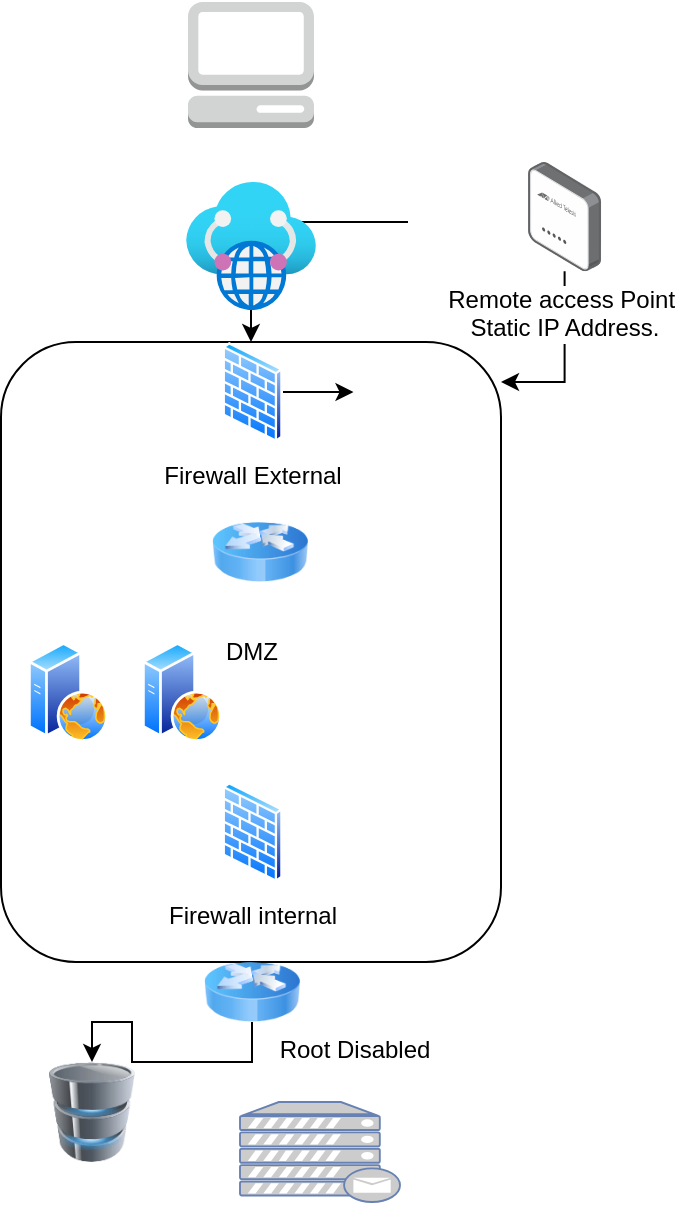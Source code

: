 <mxfile version="14.6.10" type="github">
  <diagram id="8qoPT5kfaR1P6nTWWabQ" name="Page-1">
    <mxGraphModel dx="1422" dy="762" grid="1" gridSize="10" guides="1" tooltips="1" connect="1" arrows="1" fold="1" page="1" pageScale="1" pageWidth="850" pageHeight="1100" math="0" shadow="0">
      <root>
        <mxCell id="0" />
        <mxCell id="1" parent="0" />
        <mxCell id="4m6N_429wLsFDuNz1xIZ-1" value="" style="outlineConnect=0;dashed=0;verticalLabelPosition=bottom;verticalAlign=top;align=center;html=1;shape=mxgraph.aws3.management_console;fillColor=#D2D3D3;gradientColor=none;" vertex="1" parent="1">
          <mxGeometry x="390" y="10" width="63" height="63" as="geometry" />
        </mxCell>
        <mxCell id="4m6N_429wLsFDuNz1xIZ-20" value="" style="edgeStyle=orthogonalEdgeStyle;rounded=0;orthogonalLoop=1;jettySize=auto;html=1;" edge="1" parent="1" source="4m6N_429wLsFDuNz1xIZ-2" target="4m6N_429wLsFDuNz1xIZ-3">
          <mxGeometry relative="1" as="geometry">
            <Array as="points">
              <mxPoint x="500" y="120" />
              <mxPoint x="500" y="120" />
            </Array>
          </mxGeometry>
        </mxCell>
        <mxCell id="4m6N_429wLsFDuNz1xIZ-2" value="" style="aspect=fixed;html=1;points=[];align=center;image;fontSize=12;image=img/lib/azure2/networking/Virtual_WANs.svg;" vertex="1" parent="1">
          <mxGeometry x="389" y="100" width="65" height="64" as="geometry" />
        </mxCell>
        <mxCell id="4m6N_429wLsFDuNz1xIZ-3" value="DMZ" style="rounded=1;whiteSpace=wrap;html=1;" vertex="1" parent="1">
          <mxGeometry x="296.5" y="180" width="250" height="310" as="geometry" />
        </mxCell>
        <mxCell id="4m6N_429wLsFDuNz1xIZ-22" value="" style="edgeStyle=orthogonalEdgeStyle;rounded=0;orthogonalLoop=1;jettySize=auto;html=1;" edge="1" parent="1" source="4m6N_429wLsFDuNz1xIZ-4">
          <mxGeometry relative="1" as="geometry">
            <mxPoint x="472.75" y="205" as="targetPoint" />
          </mxGeometry>
        </mxCell>
        <mxCell id="4m6N_429wLsFDuNz1xIZ-4" value="Firewall External" style="aspect=fixed;perimeter=ellipsePerimeter;html=1;align=center;shadow=0;dashed=0;spacingTop=3;image;image=img/lib/active_directory/firewall.svg;" vertex="1" parent="1">
          <mxGeometry x="407" y="180" width="30.5" height="50" as="geometry" />
        </mxCell>
        <mxCell id="4m6N_429wLsFDuNz1xIZ-5" value="" style="aspect=fixed;perimeter=ellipsePerimeter;html=1;align=center;shadow=0;dashed=0;spacingTop=3;image;image=img/lib/active_directory/web_server.svg;" vertex="1" parent="1">
          <mxGeometry x="310" y="330" width="40" height="50" as="geometry" />
        </mxCell>
        <mxCell id="4m6N_429wLsFDuNz1xIZ-6" value="" style="aspect=fixed;perimeter=ellipsePerimeter;html=1;align=center;shadow=0;dashed=0;spacingTop=3;image;image=img/lib/active_directory/web_server.svg;" vertex="1" parent="1">
          <mxGeometry x="367" y="330" width="40" height="50" as="geometry" />
        </mxCell>
        <mxCell id="4m6N_429wLsFDuNz1xIZ-7" value="" style="fontColor=#0066CC;verticalAlign=top;verticalLabelPosition=bottom;labelPosition=center;align=center;html=1;outlineConnect=0;fillColor=#CCCCCC;strokeColor=#6881B3;gradientColor=none;gradientDirection=north;strokeWidth=2;shape=mxgraph.networks.mail_server;" vertex="1" parent="1">
          <mxGeometry x="416" y="560" width="80" height="50" as="geometry" />
        </mxCell>
        <mxCell id="4m6N_429wLsFDuNz1xIZ-8" value="" style="image;html=1;image=img/lib/clip_art/networking/Router_Icon_128x128.png" vertex="1" parent="1">
          <mxGeometry x="390" y="270" width="72" height="30" as="geometry" />
        </mxCell>
        <mxCell id="4m6N_429wLsFDuNz1xIZ-14" value="Firewall internal" style="aspect=fixed;perimeter=ellipsePerimeter;html=1;align=center;shadow=0;dashed=0;spacingTop=3;image;image=img/lib/active_directory/firewall.svg;" vertex="1" parent="1">
          <mxGeometry x="407" y="400" width="30.5" height="50" as="geometry" />
        </mxCell>
        <mxCell id="4m6N_429wLsFDuNz1xIZ-15" value="" style="shape=image;html=1;verticalAlign=top;verticalLabelPosition=bottom;labelBackgroundColor=#ffffff;imageAspect=0;aspect=fixed;image=https://cdn3.iconfinder.com/data/icons/lynx/16x16/places/gnome-fs-ssh.png" vertex="1" parent="1">
          <mxGeometry x="420" y="380" width="16" height="16" as="geometry" />
        </mxCell>
        <mxCell id="4m6N_429wLsFDuNz1xIZ-16" value="Root Disabled" style="shape=image;html=1;verticalAlign=top;verticalLabelPosition=bottom;labelBackgroundColor=#ffffff;imageAspect=0;aspect=fixed;image=https://cdn3.iconfinder.com/data/icons/lynx/16x16/places/gnome-fs-ssh.png;snapToPoint=1;" vertex="1" parent="1">
          <mxGeometry x="453" y="480" width="40" height="40" as="geometry" />
        </mxCell>
        <mxCell id="4m6N_429wLsFDuNz1xIZ-19" value="" style="edgeStyle=orthogonalEdgeStyle;rounded=0;orthogonalLoop=1;jettySize=auto;html=1;" edge="1" parent="1" source="4m6N_429wLsFDuNz1xIZ-17" target="4m6N_429wLsFDuNz1xIZ-18">
          <mxGeometry relative="1" as="geometry" />
        </mxCell>
        <mxCell id="4m6N_429wLsFDuNz1xIZ-17" value="" style="image;html=1;image=img/lib/clip_art/networking/Router_Icon_128x128.png" vertex="1" parent="1">
          <mxGeometry x="382" y="490" width="80" height="30" as="geometry" />
        </mxCell>
        <mxCell id="4m6N_429wLsFDuNz1xIZ-18" value="" style="image;html=1;image=img/lib/clip_art/computers/Database_128x128.png" vertex="1" parent="1">
          <mxGeometry x="302" y="540" width="80" height="50" as="geometry" />
        </mxCell>
        <mxCell id="4m6N_429wLsFDuNz1xIZ-25" value="" style="edgeStyle=orthogonalEdgeStyle;rounded=0;orthogonalLoop=1;jettySize=auto;html=1;" edge="1" parent="1" source="4m6N_429wLsFDuNz1xIZ-23" target="4m6N_429wLsFDuNz1xIZ-3">
          <mxGeometry relative="1" as="geometry">
            <Array as="points">
              <mxPoint x="578" y="200" />
            </Array>
          </mxGeometry>
        </mxCell>
        <mxCell id="4m6N_429wLsFDuNz1xIZ-23" value="Remote access Point&amp;nbsp;&lt;br&gt;Static IP Address." style="points=[];aspect=fixed;html=1;align=center;shadow=0;dashed=0;image;image=img/lib/allied_telesis/wireless/Access_Point_Indoor.svg;" vertex="1" parent="1">
          <mxGeometry x="560" y="90" width="36.6" height="54.6" as="geometry" />
        </mxCell>
      </root>
    </mxGraphModel>
  </diagram>
</mxfile>
